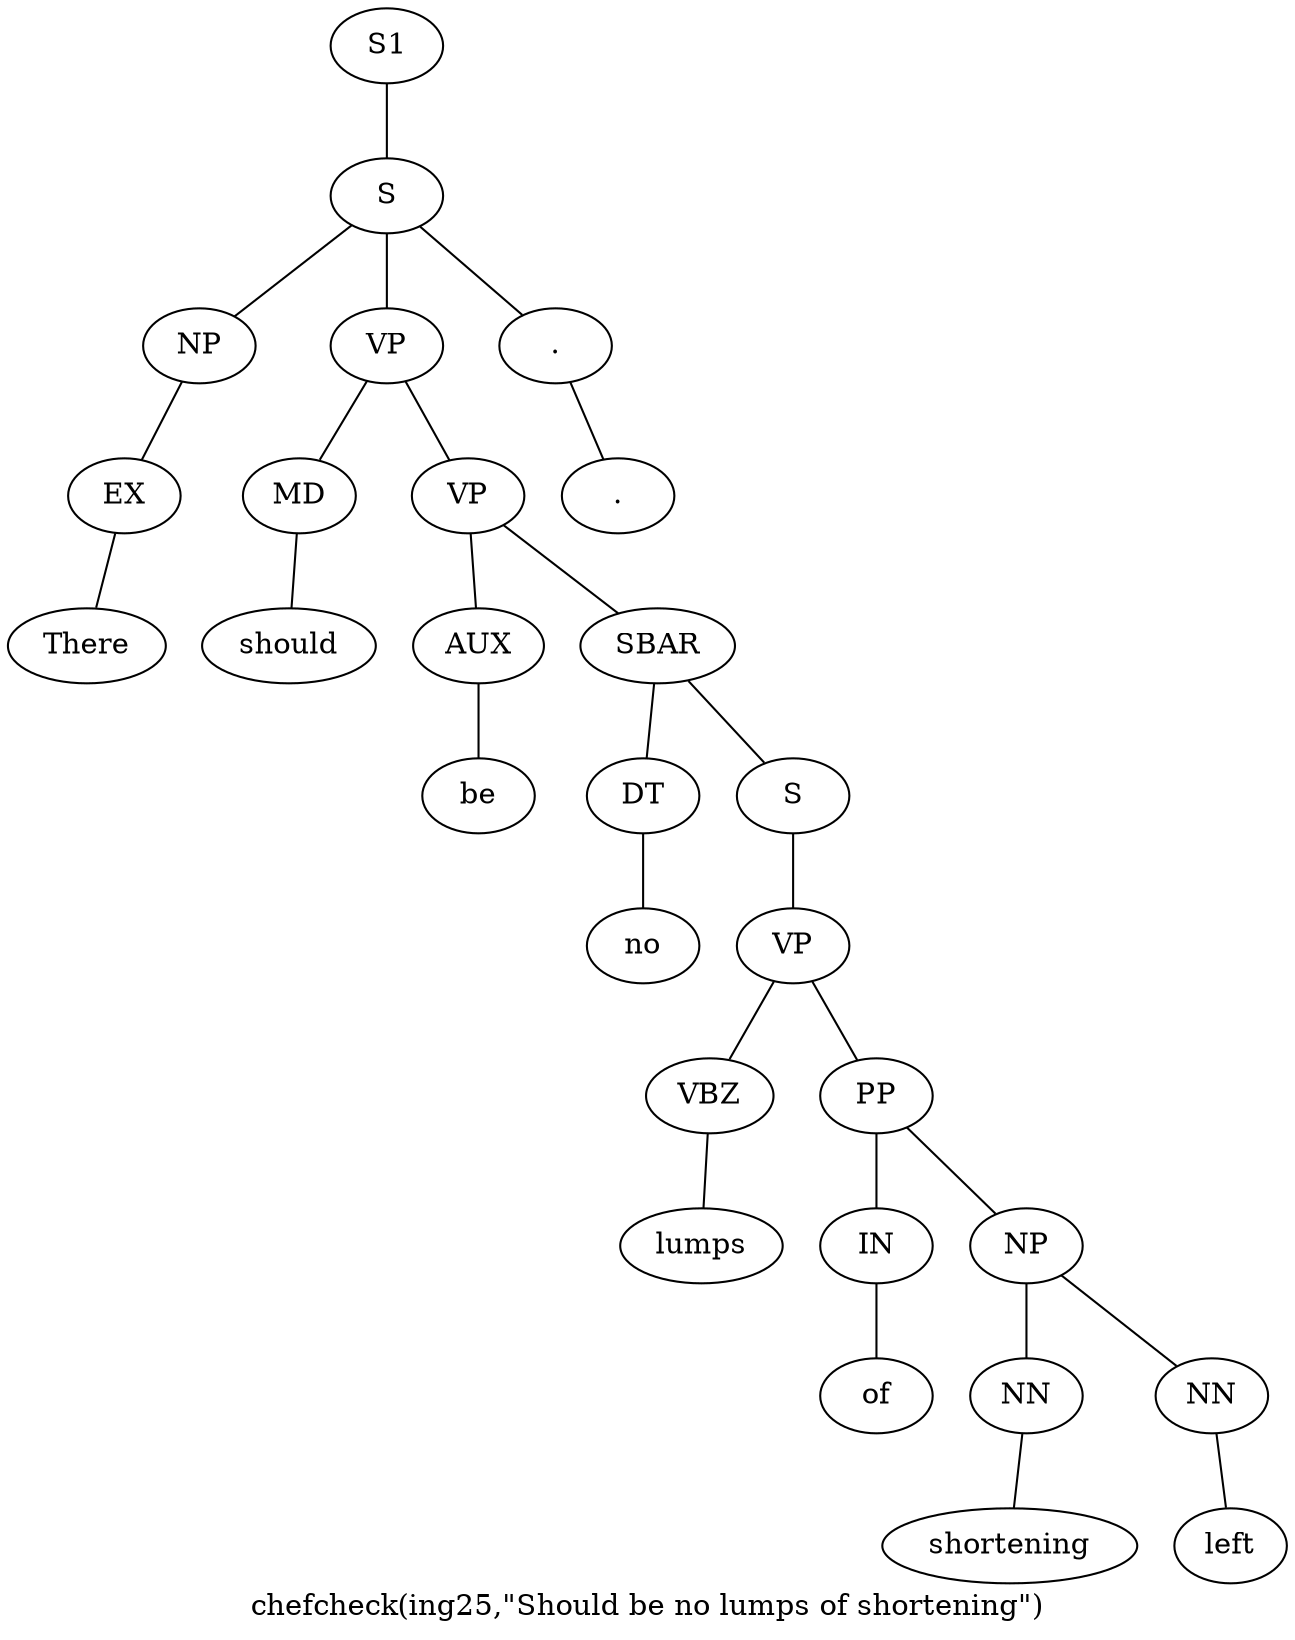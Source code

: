 graph SyntaxGraph {
	label = "chefcheck(ing25,\"Should be no lumps of shortening\")";
	Node0 [label="S1"];
	Node1 [label="S"];
	Node2 [label="NP"];
	Node3 [label="EX"];
	Node4 [label="There"];
	Node5 [label="VP"];
	Node6 [label="MD"];
	Node7 [label="should"];
	Node8 [label="VP"];
	Node9 [label="AUX"];
	Node10 [label="be"];
	Node11 [label="SBAR"];
	Node12 [label="DT"];
	Node13 [label="no"];
	Node14 [label="S"];
	Node15 [label="VP"];
	Node16 [label="VBZ"];
	Node17 [label="lumps"];
	Node18 [label="PP"];
	Node19 [label="IN"];
	Node20 [label="of"];
	Node21 [label="NP"];
	Node22 [label="NN"];
	Node23 [label="shortening"];
	Node24 [label="NN"];
	Node25 [label="left"];
	Node26 [label="."];
	Node27 [label="."];

	Node0 -- Node1;
	Node1 -- Node2;
	Node1 -- Node5;
	Node1 -- Node26;
	Node2 -- Node3;
	Node3 -- Node4;
	Node5 -- Node6;
	Node5 -- Node8;
	Node6 -- Node7;
	Node8 -- Node9;
	Node8 -- Node11;
	Node9 -- Node10;
	Node11 -- Node12;
	Node11 -- Node14;
	Node12 -- Node13;
	Node14 -- Node15;
	Node15 -- Node16;
	Node15 -- Node18;
	Node16 -- Node17;
	Node18 -- Node19;
	Node18 -- Node21;
	Node19 -- Node20;
	Node21 -- Node22;
	Node21 -- Node24;
	Node22 -- Node23;
	Node24 -- Node25;
	Node26 -- Node27;
}